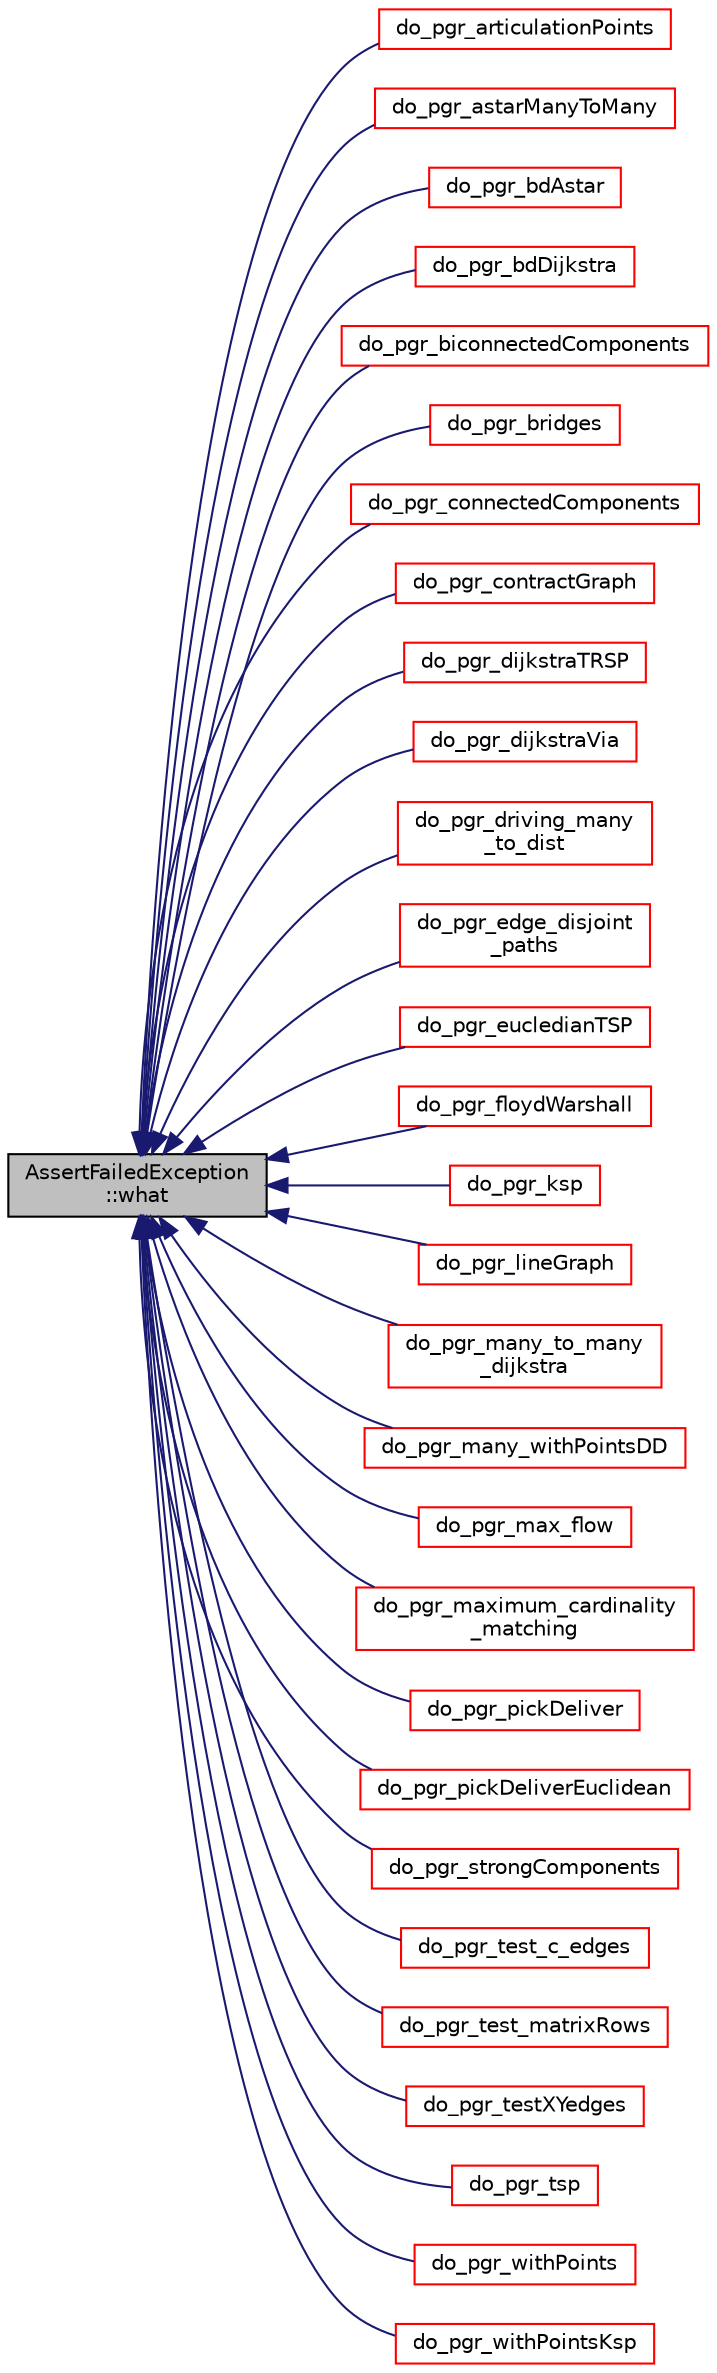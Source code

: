digraph "AssertFailedException::what"
{
  edge [fontname="Helvetica",fontsize="10",labelfontname="Helvetica",labelfontsize="10"];
  node [fontname="Helvetica",fontsize="10",shape=record];
  rankdir="LR";
  Node5 [label="AssertFailedException\l::what",height=0.2,width=0.4,color="black", fillcolor="grey75", style="filled", fontcolor="black"];
  Node5 -> Node6 [dir="back",color="midnightblue",fontsize="10",style="solid",fontname="Helvetica"];
  Node6 [label="do_pgr_articulationPoints",height=0.2,width=0.4,color="red", fillcolor="white", style="filled",URL="$articulationPoints__driver_8h.html#a5044a6a446563f721c2e07a2e890d666"];
  Node5 -> Node9 [dir="back",color="midnightblue",fontsize="10",style="solid",fontname="Helvetica"];
  Node9 [label="do_pgr_astarManyToMany",height=0.2,width=0.4,color="red", fillcolor="white", style="filled",URL="$astar__driver_8h.html#a9d704ded9944c8b035f5f37e42e587cb"];
  Node5 -> Node12 [dir="back",color="midnightblue",fontsize="10",style="solid",fontname="Helvetica"];
  Node12 [label="do_pgr_bdAstar",height=0.2,width=0.4,color="red", fillcolor="white", style="filled",URL="$bdAstar__driver_8h.html#aaa83efe9d05a08432a2f0bff6fd8ccd0"];
  Node5 -> Node15 [dir="back",color="midnightblue",fontsize="10",style="solid",fontname="Helvetica"];
  Node15 [label="do_pgr_bdDijkstra",height=0.2,width=0.4,color="red", fillcolor="white", style="filled",URL="$bdDijkstra__driver_8h.html#a3130ae6176d30a4071dd3293517df04b"];
  Node5 -> Node18 [dir="back",color="midnightblue",fontsize="10",style="solid",fontname="Helvetica"];
  Node18 [label="do_pgr_biconnectedComponents",height=0.2,width=0.4,color="red", fillcolor="white", style="filled",URL="$biconnectedComponents__driver_8h.html#a5a3919fa760c4bc29bead7d2c62a38ae"];
  Node5 -> Node21 [dir="back",color="midnightblue",fontsize="10",style="solid",fontname="Helvetica"];
  Node21 [label="do_pgr_bridges",height=0.2,width=0.4,color="red", fillcolor="white", style="filled",URL="$bridges__driver_8h.html#a54edc68b39cf4ff4c4bb2f33caa041e6"];
  Node5 -> Node24 [dir="back",color="midnightblue",fontsize="10",style="solid",fontname="Helvetica"];
  Node24 [label="do_pgr_connectedComponents",height=0.2,width=0.4,color="red", fillcolor="white", style="filled",URL="$connectedComponents__driver_8h.html#a4b23a520345aee0b7607e13a6aa037f2"];
  Node5 -> Node27 [dir="back",color="midnightblue",fontsize="10",style="solid",fontname="Helvetica"];
  Node27 [label="do_pgr_contractGraph",height=0.2,width=0.4,color="red", fillcolor="white", style="filled",URL="$contractGraph__driver_8h.html#a20a03b3811bd108cfc729e9e22a92591"];
  Node5 -> Node30 [dir="back",color="midnightblue",fontsize="10",style="solid",fontname="Helvetica"];
  Node30 [label="do_pgr_dijkstraTRSP",height=0.2,width=0.4,color="red", fillcolor="white", style="filled",URL="$dijkstraTRSP__driver_8h.html#a965e2aa38abf784f42097b60cd55a06a"];
  Node5 -> Node33 [dir="back",color="midnightblue",fontsize="10",style="solid",fontname="Helvetica"];
  Node33 [label="do_pgr_dijkstraVia",height=0.2,width=0.4,color="red", fillcolor="white", style="filled",URL="$dijkstraVia__driver_8h.html#a65bae4bd90fab026ee5f54f17655e776"];
  Node5 -> Node36 [dir="back",color="midnightblue",fontsize="10",style="solid",fontname="Helvetica"];
  Node36 [label="do_pgr_driving_many\l_to_dist",height=0.2,width=0.4,color="red", fillcolor="white", style="filled",URL="$drivedist__driver_8h.html#a1e65fbf0a2804179d6164355030a560f"];
  Node5 -> Node39 [dir="back",color="midnightblue",fontsize="10",style="solid",fontname="Helvetica"];
  Node39 [label="do_pgr_edge_disjoint\l_paths",height=0.2,width=0.4,color="red", fillcolor="white", style="filled",URL="$edge__disjoint__paths__driver_8h.html#a44000649b71427312743cf85eae0a6b0"];
  Node5 -> Node42 [dir="back",color="midnightblue",fontsize="10",style="solid",fontname="Helvetica"];
  Node42 [label="do_pgr_eucledianTSP",height=0.2,width=0.4,color="red", fillcolor="white", style="filled",URL="$eucledianTSP__driver_8h.html#a5846c5612bc664148f24a97aad92a68e"];
  Node5 -> Node45 [dir="back",color="midnightblue",fontsize="10",style="solid",fontname="Helvetica"];
  Node45 [label="do_pgr_floydWarshall",height=0.2,width=0.4,color="red", fillcolor="white", style="filled",URL="$floydWarshall__driver_8h.html#ab17ad1485c10f4ae85789cd1ba05abdd"];
  Node5 -> Node48 [dir="back",color="midnightblue",fontsize="10",style="solid",fontname="Helvetica"];
  Node48 [label="do_pgr_ksp",height=0.2,width=0.4,color="red", fillcolor="white", style="filled",URL="$ksp__driver_8h.html#a3a6b179e9d899339873dfce89802dd78"];
  Node5 -> Node51 [dir="back",color="midnightblue",fontsize="10",style="solid",fontname="Helvetica"];
  Node51 [label="do_pgr_lineGraph",height=0.2,width=0.4,color="red", fillcolor="white", style="filled",URL="$lineGraph__driver_8h.html#aed22d07d954513deba5cbcc08896c73d"];
  Node5 -> Node54 [dir="back",color="midnightblue",fontsize="10",style="solid",fontname="Helvetica"];
  Node54 [label="do_pgr_many_to_many\l_dijkstra",height=0.2,width=0.4,color="red", fillcolor="white", style="filled",URL="$dijkstra__driver_8h.html#af572deb404f5e6d9e905c248294eac3b"];
  Node5 -> Node57 [dir="back",color="midnightblue",fontsize="10",style="solid",fontname="Helvetica"];
  Node57 [label="do_pgr_many_withPointsDD",height=0.2,width=0.4,color="red", fillcolor="white", style="filled",URL="$withPoints__dd__driver_8h.html#a9072c7cdc9f6a0533c81fce96a11f580"];
  Node5 -> Node60 [dir="back",color="midnightblue",fontsize="10",style="solid",fontname="Helvetica"];
  Node60 [label="do_pgr_max_flow",height=0.2,width=0.4,color="red", fillcolor="white", style="filled",URL="$max__flow__driver_8h.html#a1fe35eb229126a6c0299c02d245a6401"];
  Node5 -> Node63 [dir="back",color="midnightblue",fontsize="10",style="solid",fontname="Helvetica"];
  Node63 [label="do_pgr_maximum_cardinality\l_matching",height=0.2,width=0.4,color="red", fillcolor="white", style="filled",URL="$maximum__cardinality__matching__driver_8h.html#abc7db995e49936b0fba01aafa0951b1d"];
  Node5 -> Node66 [dir="back",color="midnightblue",fontsize="10",style="solid",fontname="Helvetica"];
  Node66 [label="do_pgr_pickDeliver",height=0.2,width=0.4,color="red", fillcolor="white", style="filled",URL="$pickDeliver__driver_8h.html#a06ef15d03d851e390ca5c6572fc92091"];
  Node5 -> Node69 [dir="back",color="midnightblue",fontsize="10",style="solid",fontname="Helvetica"];
  Node69 [label="do_pgr_pickDeliverEuclidean",height=0.2,width=0.4,color="red", fillcolor="white", style="filled",URL="$pickDeliverEuclidean__driver_8h.html#a53635cc50e8e7d8107be4bbee505b3f7"];
  Node5 -> Node72 [dir="back",color="midnightblue",fontsize="10",style="solid",fontname="Helvetica"];
  Node72 [label="do_pgr_strongComponents",height=0.2,width=0.4,color="red", fillcolor="white", style="filled",URL="$strongComponents__driver_8h.html#a7f9041dbe45b9f72d7a42e6ed3a311ac"];
  Node5 -> Node75 [dir="back",color="midnightblue",fontsize="10",style="solid",fontname="Helvetica"];
  Node75 [label="do_pgr_test_c_edges",height=0.2,width=0.4,color="red", fillcolor="white", style="filled",URL="$test__c__edges__driver_8h.html#ac49999b29b6bafbb8177d54fbdca83db"];
  Node5 -> Node78 [dir="back",color="midnightblue",fontsize="10",style="solid",fontname="Helvetica"];
  Node78 [label="do_pgr_test_matrixRows",height=0.2,width=0.4,color="red", fillcolor="white", style="filled",URL="$test__matrixRows__driver_8h.html#a34520c6b86d3d8cf75b8f42fdea9aefb"];
  Node5 -> Node81 [dir="back",color="midnightblue",fontsize="10",style="solid",fontname="Helvetica"];
  Node81 [label="do_pgr_testXYedges",height=0.2,width=0.4,color="red", fillcolor="white", style="filled",URL="$testXYedges__driver_8h.html#a04787bf5bd11c62abdd682b0d615b13f"];
  Node5 -> Node84 [dir="back",color="midnightblue",fontsize="10",style="solid",fontname="Helvetica"];
  Node84 [label="do_pgr_tsp",height=0.2,width=0.4,color="red", fillcolor="white", style="filled",URL="$newTSP__driver_8h.html#af0938bea88cf9303e4085f0b6cb2ec29"];
  Node5 -> Node87 [dir="back",color="midnightblue",fontsize="10",style="solid",fontname="Helvetica"];
  Node87 [label="do_pgr_withPoints",height=0.2,width=0.4,color="red", fillcolor="white", style="filled",URL="$withPoints__driver_8h.html#a21c2758706c9735f75143b96fe93defd"];
  Node5 -> Node90 [dir="back",color="midnightblue",fontsize="10",style="solid",fontname="Helvetica"];
  Node90 [label="do_pgr_withPointsKsp",height=0.2,width=0.4,color="red", fillcolor="white", style="filled",URL="$withPoints__ksp__driver_8h.html#aa374de107bce7c8ad6bdefdc60cd94ae"];
}
